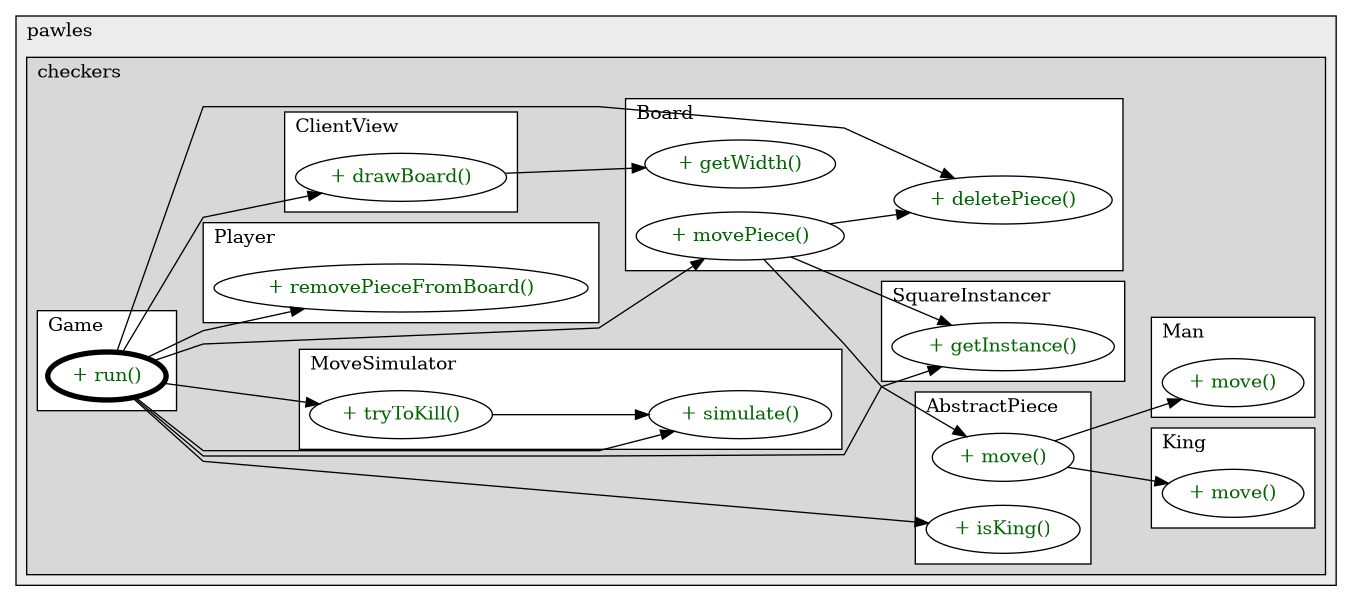 @startuml

/' diagram meta data start
config=CallConfiguration;
{
  "rootMethod": "org.pawles.checkers.server.Game#run()",
  "projectClassification": {
    "searchMode": "OpenProject", // OpenProject, AllProjects
    "includedProjects": "",
    "pathEndKeywords": "*.impl",
    "isClientPath": "",
    "isClientName": "",
    "isTestPath": "",
    "isTestName": "",
    "isMappingPath": "",
    "isMappingName": "",
    "isDataAccessPath": "",
    "isDataAccessName": "",
    "isDataStructurePath": "",
    "isDataStructureName": "",
    "isInterfaceStructuresPath": "",
    "isInterfaceStructuresName": "",
    "isEntryPointPath": "",
    "isEntryPointName": "",
    "treatFinalFieldsAsMandatory": false
  },
  "graphRestriction": {
    "classPackageExcludeFilter": "",
    "classPackageIncludeFilter": "",
    "classNameExcludeFilter": "",
    "classNameIncludeFilter": "",
    "methodNameExcludeFilter": "",
    "methodNameIncludeFilter": "",
    "removeByInheritance": "", // inheritance/annotation based filtering is done in a second step
    "removeByAnnotation": "",
    "removeByClassPackage": "", // cleanup the graph after inheritance/annotation based filtering is done
    "removeByClassName": "",
    "cutMappings": false,
    "cutEnum": true,
    "cutTests": true,
    "cutClient": true,
    "cutDataAccess": true,
    "cutInterfaceStructures": true,
    "cutDataStructures": true,
    "cutGetterAndSetter": true,
    "cutConstructors": true
  },
  "graphTraversal": {
    "forwardDepth": 3,
    "backwardDepth": 3,
    "classPackageExcludeFilter": "",
    "classPackageIncludeFilter": "",
    "classNameExcludeFilter": "",
    "classNameIncludeFilter": "",
    "methodNameExcludeFilter": "",
    "methodNameIncludeFilter": "",
    "hideMappings": false,
    "hideDataStructures": false,
    "hidePrivateMethods": true,
    "hideInterfaceCalls": true, // indirection: implementation -> interface (is hidden) -> implementation
    "onlyShowApplicationEntryPoints": false, // root node is included
    "useMethodCallsForStructureDiagram": "ForwardOnly" // ForwardOnly, BothDirections, No
  },
  "details": {
    "aggregation": "GroupByClass", // ByClass, GroupByClass, None
    "showMethodParametersTypes": false,
    "showMethodParametersNames": false,
    "showMethodReturnType": false,
    "showPackageLevels": 2,
    "showCallOrder": false,
    "edgeMode": "MethodsOnly", // TypesOnly, MethodsOnly, TypesAndMethods, MethodsAndDirectTypeUsage
    "showDetailedClassStructure": false
  },
  "rootClass": "org.pawles.checkers.server.Game",
  "extensionCallbackMethod": "" // qualified.class.name#methodName - signature: public static String method(String)
}
diagram meta data end '/



digraph g {
    rankdir="LR"
    splines=polyline
    

'nodes 
subgraph cluster_995268684 { 
   	label=pawles
	labeljust=l
	fillcolor="#ececec"
	style=filled
   
   subgraph cluster_2114002008 { 
   	label=checkers
	labeljust=l
	fillcolor="#d8d8d8"
	style=filled
   
   subgraph cluster_1037432591 { 
   	label=King
	labeljust=l
	fillcolor=white
	style=filled
   
   King858191756XXXmove1810807491[
	label="+ move()"
	style=filled
	fillcolor=white
	tooltip="King

&#10;  updates piece's current square to a new one&#10;  @param dest destination square&#10; "
	fontcolor=darkgreen
];
} 

subgraph cluster_1118173230 { 
   	label=AbstractPiece
	labeljust=l
	fillcolor=white
	style=filled
   
   AbstractPiece858191756XXXisKing1213685812[
	label="+ isKing()"
	style=filled
	fillcolor=white
	tooltip="AbstractPiece

&#10;  checks whether the piece is a king&#10;  @param abstractPiece piece to check&#10;  @return true if the piece is a king; false otherwise&#10; "
	fontcolor=darkgreen
];

AbstractPiece858191756XXXmove1810807491[
	label="+ move()"
	style=filled
	fillcolor=white
	tooltip="AbstractPiece

&#10;  updates piece's current square to a new one&#10;  @param dest destination square&#10; "
	fontcolor=darkgreen
];
} 

subgraph cluster_1211231302 { 
   	label=SquareInstancer
	labeljust=l
	fillcolor=white
	style=filled
   
   SquareInstancer858191756XXXgetInstance515322732[
	label="+ getInstance()"
	style=filled
	fillcolor=white
	tooltip="SquareInstancer

null"
	fontcolor=darkgreen
];
} 

subgraph cluster_1253470013 { 
   	label=Game
	labeljust=l
	fillcolor=white
	style=filled
   
   Game187236381XXXrun0[
	label="+ run()"
	style=filled
	fillcolor=white
	tooltip="Game

null"
	penwidth=4
	fontcolor=darkgreen
];
} 

subgraph cluster_1346157496 { 
   	label=MoveSimulator
	labeljust=l
	fillcolor=white
	style=filled
   
   MoveSimulator187236381XXXsimulate995083543[
	label="+ simulate()"
	style=filled
	fillcolor=white
	tooltip="MoveSimulator

&#10;  Simulate move to check if it's possible, and if what type it will be.&#10; &#10;  @param goingUp - vertical direction of movement&#10;  @param goingRight - horizontal direction of movement&#10;  @param startX - starting X position&#10;  @param startY - starting Y position&#10;  @param moveLength - how far the piece is moving&#10;  @param coordinates - current board status&#10;  @return - NONE, NORMAL or KILL, depending what game move was recognized&#10; "
	fontcolor=darkgreen
];

MoveSimulator187236381XXXtryToKill830427697[
	label="+ tryToKill()"
	style=filled
	fillcolor=white
	tooltip="MoveSimulator

&#10;  Look if given pawn can kill in any direction.&#10;  @param coordinates - current board status&#10;  @param xPos - starting X position of piece&#10;  @param yPos - starting Y position of piece&#10;  @param boardSize - size of the board, on which the game is being played&#10;  @return - true when given piece can kill, false if not&#10; "
	fontcolor=darkgreen
];
} 

subgraph cluster_1932958355 { 
   	label=ClientView
	labeljust=l
	fillcolor=white
	style=filled
   
   ClientView639122325XXXdrawBoard64356038[
	label="+ drawBoard()"
	style=filled
	fillcolor=white
	tooltip="ClientView

&#10;  draws the board in commandline style&#10;  @param board current state of the board&#10; "
	fontcolor=darkgreen
];
} 

subgraph cluster_2033641620 { 
   	label=Player
	labeljust=l
	fillcolor=white
	style=filled
   
   Player187236381XXXremovePieceFromBoard0[
	label="+ removePieceFromBoard()"
	style=filled
	fillcolor=white
	tooltip="Player

&#10;  Decrease player's piece number by 1.&#10; "
	fontcolor=darkgreen
];
} 

subgraph cluster_2103784244 { 
   	label=Board
	labeljust=l
	fillcolor=white
	style=filled
   
   Board858191756XXXdeletePiece1810807491[
	label="+ deletePiece()"
	style=filled
	fillcolor=white
	tooltip="Board

&#10;  removes piece from the board&#10;  @param square square to clear&#10; "
	fontcolor=darkgreen
];

Board858191756XXXgetWidth104431[
	label="+ getWidth()"
	style=filled
	fillcolor=white
	tooltip="Board

null"
	fontcolor=darkgreen
];

Board858191756XXXmovePiece992535570[
	label="+ movePiece()"
	style=filled
	fillcolor=white
	tooltip="Board

&#10;  moves a single piece on the board&#10;  @param curr square the piece is currently on&#10;  @param dest destination square&#10; "
	fontcolor=darkgreen
];
} 

subgraph cluster_797820096 { 
   	label=Man
	labeljust=l
	fillcolor=white
	style=filled
   
   Man858191756XXXmove1810807491[
	label="+ move()"
	style=filled
	fillcolor=white
	tooltip="Man

&#10;  updates piece's current square to a new one&#10;  @param dest destination square&#10; "
	fontcolor=darkgreen
];
} 
} 
} 

'edges    
AbstractPiece858191756XXXmove1810807491 -> King858191756XXXmove1810807491;
AbstractPiece858191756XXXmove1810807491 -> Man858191756XXXmove1810807491;
Board858191756XXXmovePiece992535570 -> AbstractPiece858191756XXXmove1810807491;
Board858191756XXXmovePiece992535570 -> Board858191756XXXdeletePiece1810807491;
Board858191756XXXmovePiece992535570 -> SquareInstancer858191756XXXgetInstance515322732;
ClientView639122325XXXdrawBoard64356038 -> Board858191756XXXgetWidth104431;
Game187236381XXXrun0 -> AbstractPiece858191756XXXisKing1213685812;
Game187236381XXXrun0 -> Board858191756XXXdeletePiece1810807491;
Game187236381XXXrun0 -> Board858191756XXXmovePiece992535570;
Game187236381XXXrun0 -> ClientView639122325XXXdrawBoard64356038;
Game187236381XXXrun0 -> MoveSimulator187236381XXXsimulate995083543;
Game187236381XXXrun0 -> MoveSimulator187236381XXXtryToKill830427697;
Game187236381XXXrun0 -> Player187236381XXXremovePieceFromBoard0;
Game187236381XXXrun0 -> SquareInstancer858191756XXXgetInstance515322732;
MoveSimulator187236381XXXtryToKill830427697 -> MoveSimulator187236381XXXsimulate995083543;
    
}
@enduml
